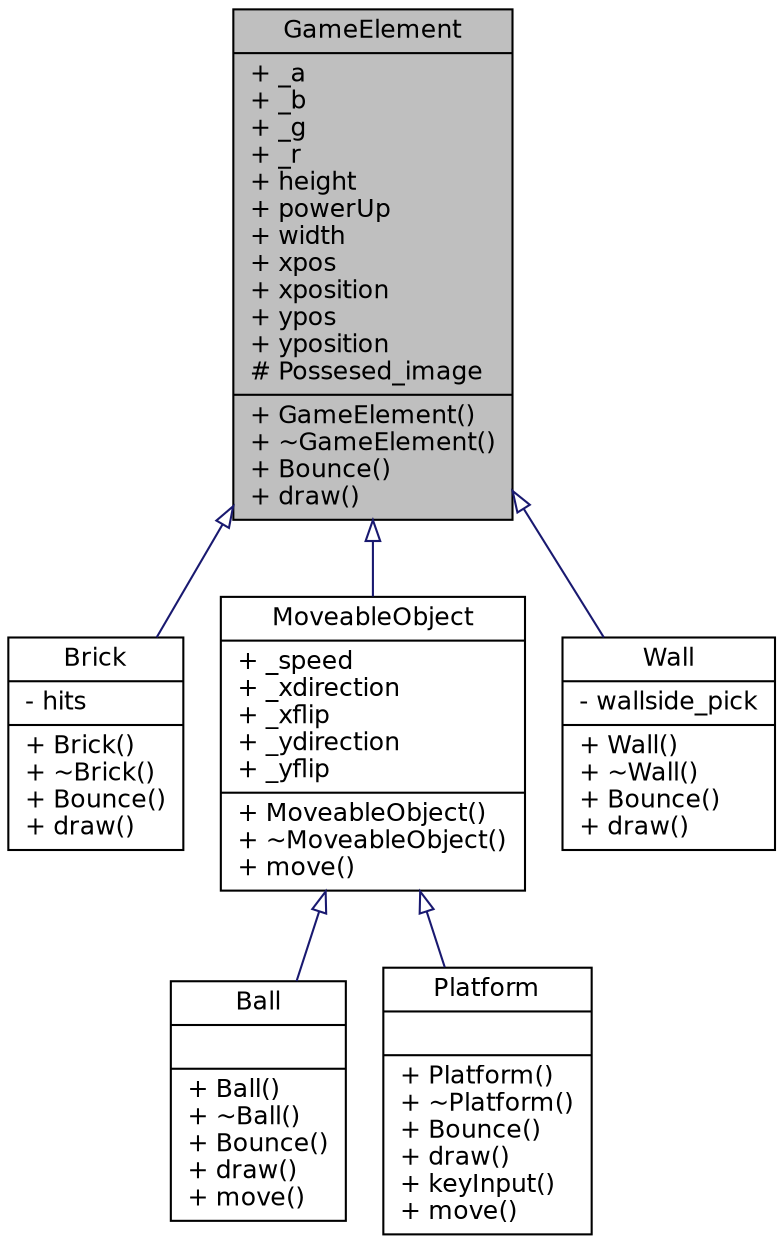 digraph "GameElement"
{
  edge [fontname="Helvetica",fontsize="12",labelfontname="Helvetica",labelfontsize="12"];
  node [fontname="Helvetica",fontsize="12",shape=record];
  Node0 [label="{GameElement\n|+ _a\l+ _b\l+ _g\l+ _r\l+ height\l+ powerUp\l+ width\l+ xpos\l+ xposition\l+ ypos\l+ yposition\l# Possesed_image\l|+ GameElement()\l+ ~GameElement()\l+ Bounce()\l+ draw()\l}",height=0.2,width=0.4,color="black", fillcolor="grey75", style="filled", fontcolor="black"];
  Node0 -> Node1 [dir="back",color="midnightblue",fontsize="12",style="solid",arrowtail="onormal",fontname="Helvetica"];
  Node1 [label="{Brick\n|- hits\l|+ Brick()\l+ ~Brick()\l+ Bounce()\l+ draw()\l}",height=0.2,width=0.4,color="black", fillcolor="white", style="filled",URL="$class_brick.html",tooltip="Brick generates a brick and manages functions accordingly. "];
  Node0 -> Node2 [dir="back",color="midnightblue",fontsize="12",style="solid",arrowtail="onormal",fontname="Helvetica"];
  Node2 [label="{MoveableObject\n|+ _speed\l+ _xdirection\l+ _xflip\l+ _ydirection\l+ _yflip\l|+ MoveableObject()\l+ ~MoveableObject()\l+ move()\l}",height=0.2,width=0.4,color="black", fillcolor="white", style="filled",URL="$class_moveable_object.html",tooltip="This class leaves an inheritance to all objects that move (ball, platform) "];
  Node2 -> Node3 [dir="back",color="midnightblue",fontsize="12",style="solid",arrowtail="onormal",fontname="Helvetica"];
  Node3 [label="{Ball\n||+ Ball()\l+ ~Ball()\l+ Bounce()\l+ draw()\l+ move()\l}",height=0.2,width=0.4,color="black", fillcolor="white", style="filled",URL="$class_ball.html",tooltip="Ball generates a ball and manages function accordingly. "];
  Node2 -> Node4 [dir="back",color="midnightblue",fontsize="12",style="solid",arrowtail="onormal",fontname="Helvetica"];
  Node4 [label="{Platform\n||+ Platform()\l+ ~Platform()\l+ Bounce()\l+ draw()\l+ keyInput()\l+ move()\l}",height=0.2,width=0.4,color="black", fillcolor="white", style="filled",URL="$class_platform.html",tooltip="Platform generates a rectangle with an image and manages function accordingly. "];
  Node0 -> Node5 [dir="back",color="midnightblue",fontsize="12",style="solid",arrowtail="onormal",fontname="Helvetica"];
  Node5 [label="{Wall\n|- wallside_pick\l|+ Wall()\l+ ~Wall()\l+ Bounce()\l+ draw()\l}",height=0.2,width=0.4,color="black", fillcolor="white", style="filled",URL="$class_wall.html",tooltip="Wall generates a colored rectangle and manages functions accordingly. "];
}
